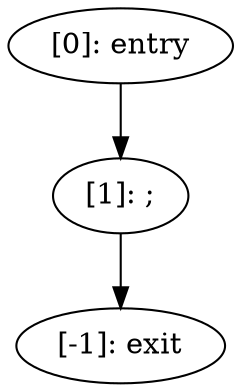 digraph {
"0" [label="[0]: entry"] 
"1" [label="[-1]: exit"] 
"2" [label="[1]: ;\n"] 
"0" -> "2" [label=""] 
"2" -> "1" [label=""] 
}
